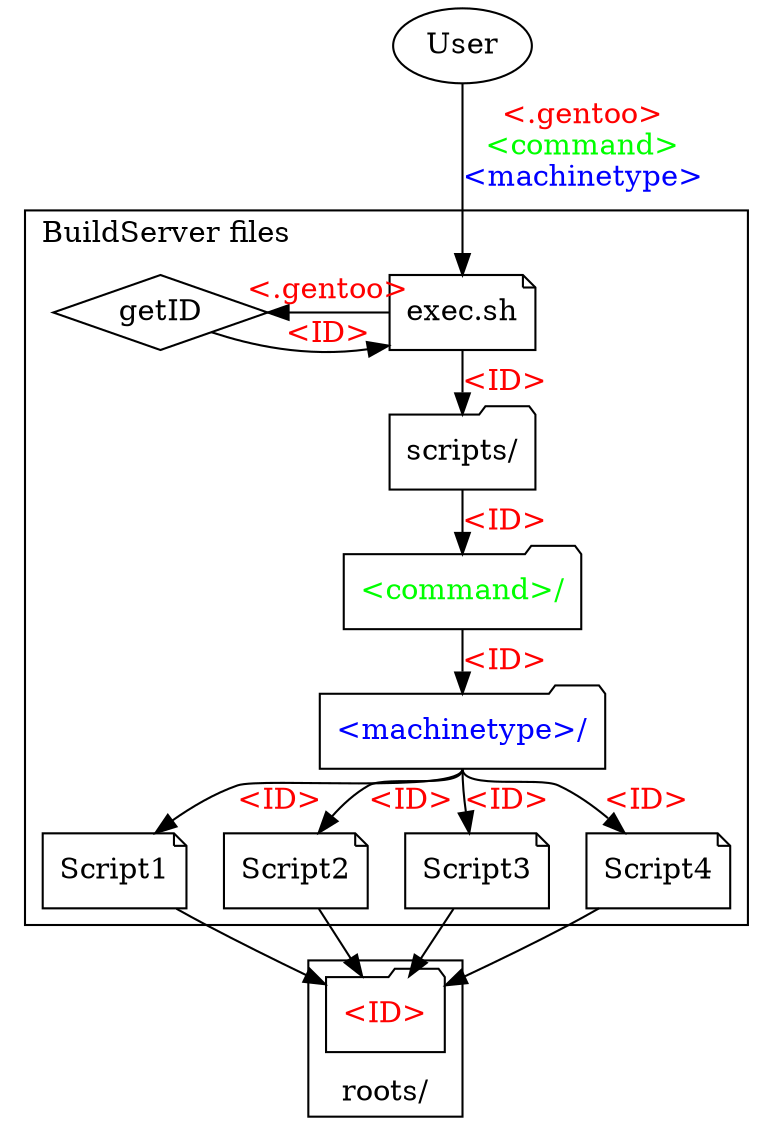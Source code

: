 digraph{
	rankdir=TB;
	ranksep=0.05;
	User;
	subgraph cluster0{
		labeljust=l;
		label="BuildServer files"
		{rank=same
		exec[shape="note", label="exec.sh"];
		getID[shape="diamond"];
		}
		scripts[shape="folder",label="scripts/"];
		command[shape="folder",label="<command>/",fontcolor="green"];
		machinetype[shape="folder",label="<machinetype>/",fontcolor="blue"];
		node[shape="note"];
		Script1;
		Script2;
		Script3;
		Script4;
	}
	subgraph cluster1{
		labelloc=b;
		label="roots/"
		Root[shape="folder",label="<ID>",fontcolor="red"];
	}
	
	User -> exec[label=<<FONT color="red">&lt;.gentoo&gt;</FONT><BR/><FONT color="green">&lt;command&gt;</FONT><BR/><FONT color="blue">&lt;machinetype&gt;</FONT>>]
	exec -> getID[label="<.gentoo>", fontcolor="red"];
	getID -> exec[label="<ID>",fontcolor="red"];
	exec -> scripts [label="<ID>",fontcolor="red"]
	scripts -> command -> machinetype [label="<ID>",fontcolor="red"];
	machinetype:s -> {Script1,Script2,Script3,Script4}[label="<ID>",fontcolor="red"];
	 {Script1,Script2,Script3,Script4}-> Root;
	edge[style="dotted",constraint=false, arrowhead="empty"]
	#Script1 -> Script2 -> Script3 -> Script4;
}
